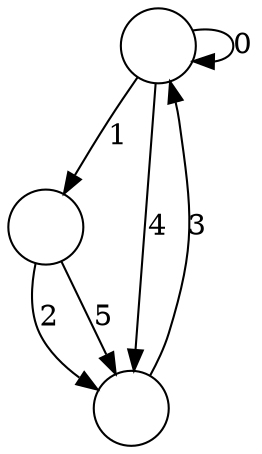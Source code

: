 digraph E {
    node [shape="circle",label=""];
    s0 -> s0 [label="0"];
    s0 -> s1 [label="1"];
    s0 -> s2 [label="4"];
    s1 -> s2 [label="2"];
    s1 -> s2 [label="5"];
    s2 -> s0 [label="3"];
}
